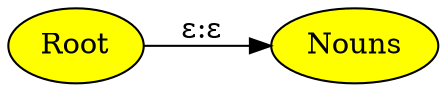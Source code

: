 // This graph generated with hfst-fst2txt
digraph "text(<stdin>)" {
charset = UTF8;
rankdir = LR;
node [shape=ellipse,style=filled,fillcolor=yellow]
"Root" [label="Root"] 
"Nouns" [label="Nouns"] 
"Root" -> "Nouns" [label="ε:ε "];
}

